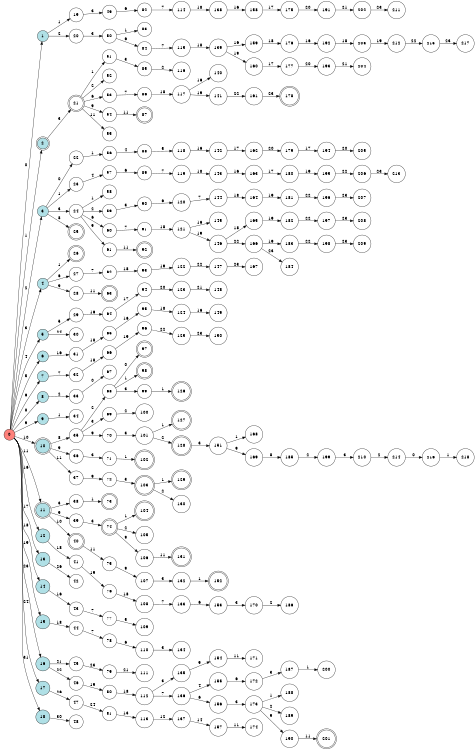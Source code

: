 digraph APTA {
__start0 [label="" shape="none"];

rankdir=LR;
size="8,5";

s0 [style="filled", color="black", fillcolor="#ff817b" shape="circle", label="0"];
s1 [style="filled", color="black", fillcolor="powderblue" shape="circle", label="1"];
s2 [style="rounded,filled", color="black", fillcolor="powderblue" shape="doublecircle", label="2"];
s3 [style="filled", color="black", fillcolor="powderblue" shape="circle", label="3"];
s4 [style="filled", color="black", fillcolor="powderblue" shape="circle", label="4"];
s5 [style="filled", color="black", fillcolor="powderblue" shape="circle", label="5"];
s6 [style="filled", color="black", fillcolor="powderblue" shape="circle", label="6"];
s7 [style="filled", color="black", fillcolor="powderblue" shape="circle", label="7"];
s8 [style="filled", color="black", fillcolor="powderblue" shape="circle", label="8"];
s9 [style="filled", color="black", fillcolor="powderblue" shape="circle", label="9"];
s10 [style="rounded,filled", color="black", fillcolor="powderblue" shape="doublecircle", label="10"];
s11 [style="rounded,filled", color="black", fillcolor="powderblue" shape="doublecircle", label="11"];
s12 [style="filled", color="black", fillcolor="powderblue" shape="circle", label="12"];
s13 [style="filled", color="black", fillcolor="powderblue" shape="circle", label="13"];
s14 [style="filled", color="black", fillcolor="powderblue" shape="circle", label="14"];
s15 [style="filled", color="black", fillcolor="powderblue" shape="circle", label="15"];
s16 [style="filled", color="black", fillcolor="powderblue" shape="circle", label="16"];
s17 [style="filled", color="black", fillcolor="powderblue" shape="circle", label="17"];
s18 [style="filled", color="black", fillcolor="powderblue" shape="circle", label="18"];
s19 [style="filled", color="black", fillcolor="white" shape="circle", label="19"];
s20 [style="filled", color="black", fillcolor="white" shape="circle", label="20"];
s21 [style="rounded,filled", color="black", fillcolor="white" shape="doublecircle", label="21"];
s22 [style="filled", color="black", fillcolor="white" shape="circle", label="22"];
s23 [style="filled", color="black", fillcolor="white" shape="circle", label="23"];
s24 [style="filled", color="black", fillcolor="white" shape="circle", label="24"];
s25 [style="rounded,filled", color="black", fillcolor="white" shape="doublecircle", label="25"];
s26 [style="rounded,filled", color="black", fillcolor="white" shape="doublecircle", label="26"];
s27 [style="filled", color="black", fillcolor="white" shape="circle", label="27"];
s28 [style="filled", color="black", fillcolor="white" shape="circle", label="28"];
s29 [style="filled", color="black", fillcolor="white" shape="circle", label="29"];
s30 [style="filled", color="black", fillcolor="white" shape="circle", label="30"];
s31 [style="filled", color="black", fillcolor="white" shape="circle", label="31"];
s32 [style="filled", color="black", fillcolor="white" shape="circle", label="32"];
s33 [style="filled", color="black", fillcolor="white" shape="circle", label="33"];
s34 [style="filled", color="black", fillcolor="white" shape="circle", label="34"];
s35 [style="filled", color="black", fillcolor="white" shape="circle", label="35"];
s36 [style="filled", color="black", fillcolor="white" shape="circle", label="36"];
s37 [style="filled", color="black", fillcolor="white" shape="circle", label="37"];
s38 [style="filled", color="black", fillcolor="white" shape="circle", label="38"];
s39 [style="filled", color="black", fillcolor="white" shape="circle", label="39"];
s40 [style="rounded,filled", color="black", fillcolor="white" shape="doublecircle", label="40"];
s41 [style="filled", color="black", fillcolor="white" shape="circle", label="41"];
s42 [style="filled", color="black", fillcolor="white" shape="circle", label="42"];
s43 [style="filled", color="black", fillcolor="white" shape="circle", label="43"];
s44 [style="filled", color="black", fillcolor="white" shape="circle", label="44"];
s45 [style="filled", color="black", fillcolor="white" shape="circle", label="45"];
s46 [style="filled", color="black", fillcolor="white" shape="circle", label="46"];
s47 [style="filled", color="black", fillcolor="white" shape="circle", label="47"];
s48 [style="filled", color="black", fillcolor="white" shape="circle", label="48"];
s49 [style="filled", color="black", fillcolor="white" shape="circle", label="49"];
s50 [style="filled", color="black", fillcolor="white" shape="circle", label="50"];
s51 [style="filled", color="black", fillcolor="white" shape="circle", label="51"];
s52 [style="filled", color="black", fillcolor="white" shape="circle", label="52"];
s53 [style="filled", color="black", fillcolor="white" shape="circle", label="53"];
s54 [style="filled", color="black", fillcolor="white" shape="circle", label="54"];
s55 [style="filled", color="black", fillcolor="white" shape="circle", label="55"];
s56 [style="filled", color="black", fillcolor="white" shape="circle", label="56"];
s57 [style="filled", color="black", fillcolor="white" shape="circle", label="57"];
s58 [style="filled", color="black", fillcolor="white" shape="circle", label="58"];
s59 [style="filled", color="black", fillcolor="white" shape="circle", label="59"];
s60 [style="filled", color="black", fillcolor="white" shape="circle", label="60"];
s61 [style="filled", color="black", fillcolor="white" shape="circle", label="61"];
s62 [style="filled", color="black", fillcolor="white" shape="circle", label="62"];
s63 [style="rounded,filled", color="black", fillcolor="white" shape="doublecircle", label="63"];
s64 [style="filled", color="black", fillcolor="white" shape="circle", label="64"];
s65 [style="filled", color="black", fillcolor="white" shape="circle", label="65"];
s66 [style="filled", color="black", fillcolor="white" shape="circle", label="66"];
s67 [style="filled", color="black", fillcolor="white" shape="circle", label="67"];
s68 [style="filled", color="black", fillcolor="white" shape="circle", label="68"];
s69 [style="filled", color="black", fillcolor="white" shape="circle", label="69"];
s70 [style="filled", color="black", fillcolor="white" shape="circle", label="70"];
s71 [style="filled", color="black", fillcolor="white" shape="circle", label="71"];
s72 [style="filled", color="black", fillcolor="white" shape="circle", label="72"];
s73 [style="rounded,filled", color="black", fillcolor="white" shape="doublecircle", label="73"];
s74 [style="rounded,filled", color="black", fillcolor="white" shape="doublecircle", label="74"];
s75 [style="filled", color="black", fillcolor="white" shape="circle", label="75"];
s76 [style="filled", color="black", fillcolor="white" shape="circle", label="76"];
s77 [style="filled", color="black", fillcolor="white" shape="circle", label="77"];
s78 [style="filled", color="black", fillcolor="white" shape="circle", label="78"];
s79 [style="filled", color="black", fillcolor="white" shape="circle", label="79"];
s80 [style="filled", color="black", fillcolor="white" shape="circle", label="80"];
s81 [style="filled", color="black", fillcolor="white" shape="circle", label="81"];
s82 [style="filled", color="black", fillcolor="white" shape="circle", label="82"];
s83 [style="filled", color="black", fillcolor="white" shape="circle", label="83"];
s84 [style="filled", color="black", fillcolor="white" shape="circle", label="84"];
s85 [style="filled", color="black", fillcolor="white" shape="circle", label="85"];
s86 [style="filled", color="black", fillcolor="white" shape="circle", label="86"];
s87 [style="rounded,filled", color="black", fillcolor="white" shape="doublecircle", label="87"];
s88 [style="filled", color="black", fillcolor="white" shape="circle", label="88"];
s89 [style="filled", color="black", fillcolor="white" shape="circle", label="89"];
s90 [style="filled", color="black", fillcolor="white" shape="circle", label="90"];
s91 [style="filled", color="black", fillcolor="white" shape="circle", label="91"];
s92 [style="rounded,filled", color="black", fillcolor="white" shape="doublecircle", label="92"];
s93 [style="filled", color="black", fillcolor="white" shape="circle", label="93"];
s94 [style="filled", color="black", fillcolor="white" shape="circle", label="94"];
s95 [style="filled", color="black", fillcolor="white" shape="circle", label="95"];
s96 [style="filled", color="black", fillcolor="white" shape="circle", label="96"];
s97 [style="rounded,filled", color="black", fillcolor="white" shape="doublecircle", label="97"];
s98 [style="rounded,filled", color="black", fillcolor="white" shape="doublecircle", label="98"];
s99 [style="filled", color="black", fillcolor="white" shape="circle", label="99"];
s100 [style="filled", color="black", fillcolor="white" shape="circle", label="100"];
s101 [style="filled", color="black", fillcolor="white" shape="circle", label="101"];
s102 [style="rounded,filled", color="black", fillcolor="white" shape="doublecircle", label="102"];
s103 [style="rounded,filled", color="black", fillcolor="white" shape="doublecircle", label="103"];
s104 [style="rounded,filled", color="black", fillcolor="white" shape="doublecircle", label="104"];
s105 [style="filled", color="black", fillcolor="white" shape="circle", label="105"];
s106 [style="filled", color="black", fillcolor="white" shape="circle", label="106"];
s107 [style="filled", color="black", fillcolor="white" shape="circle", label="107"];
s108 [style="filled", color="black", fillcolor="white" shape="circle", label="108"];
s109 [style="filled", color="black", fillcolor="white" shape="circle", label="109"];
s110 [style="filled", color="black", fillcolor="white" shape="circle", label="110"];
s111 [style="filled", color="black", fillcolor="white" shape="circle", label="111"];
s112 [style="filled", color="black", fillcolor="white" shape="circle", label="112"];
s113 [style="filled", color="black", fillcolor="white" shape="circle", label="113"];
s114 [style="filled", color="black", fillcolor="white" shape="circle", label="114"];
s115 [style="filled", color="black", fillcolor="white" shape="circle", label="115"];
s116 [style="filled", color="black", fillcolor="white" shape="circle", label="116"];
s117 [style="filled", color="black", fillcolor="white" shape="circle", label="117"];
s118 [style="filled", color="black", fillcolor="white" shape="circle", label="118"];
s119 [style="filled", color="black", fillcolor="white" shape="circle", label="119"];
s120 [style="filled", color="black", fillcolor="white" shape="circle", label="120"];
s121 [style="filled", color="black", fillcolor="white" shape="circle", label="121"];
s122 [style="filled", color="black", fillcolor="white" shape="circle", label="122"];
s123 [style="filled", color="black", fillcolor="white" shape="circle", label="123"];
s124 [style="filled", color="black", fillcolor="white" shape="circle", label="124"];
s125 [style="filled", color="black", fillcolor="white" shape="circle", label="125"];
s126 [style="rounded,filled", color="black", fillcolor="white" shape="doublecircle", label="126"];
s127 [style="rounded,filled", color="black", fillcolor="white" shape="doublecircle", label="127"];
s128 [style="rounded,filled", color="black", fillcolor="white" shape="doublecircle", label="128"];
s129 [style="rounded,filled", color="black", fillcolor="white" shape="doublecircle", label="129"];
s130 [style="filled", color="black", fillcolor="white" shape="circle", label="130"];
s131 [style="rounded,filled", color="black", fillcolor="white" shape="doublecircle", label="131"];
s132 [style="filled", color="black", fillcolor="white" shape="circle", label="132"];
s133 [style="filled", color="black", fillcolor="white" shape="circle", label="133"];
s134 [style="filled", color="black", fillcolor="white" shape="circle", label="134"];
s135 [style="filled", color="black", fillcolor="white" shape="circle", label="135"];
s136 [style="filled", color="black", fillcolor="white" shape="circle", label="136"];
s137 [style="filled", color="black", fillcolor="white" shape="circle", label="137"];
s138 [style="filled", color="black", fillcolor="white" shape="circle", label="138"];
s139 [style="filled", color="black", fillcolor="white" shape="circle", label="139"];
s140 [style="filled", color="black", fillcolor="white" shape="circle", label="140"];
s141 [style="filled", color="black", fillcolor="white" shape="circle", label="141"];
s142 [style="filled", color="black", fillcolor="white" shape="circle", label="142"];
s143 [style="filled", color="black", fillcolor="white" shape="circle", label="143"];
s144 [style="filled", color="black", fillcolor="white" shape="circle", label="144"];
s145 [style="filled", color="black", fillcolor="white" shape="circle", label="145"];
s146 [style="filled", color="black", fillcolor="white" shape="circle", label="146"];
s147 [style="filled", color="black", fillcolor="white" shape="circle", label="147"];
s148 [style="filled", color="black", fillcolor="white" shape="circle", label="148"];
s149 [style="filled", color="black", fillcolor="white" shape="circle", label="149"];
s150 [style="filled", color="black", fillcolor="white" shape="circle", label="150"];
s151 [style="filled", color="black", fillcolor="white" shape="circle", label="151"];
s152 [style="rounded,filled", color="black", fillcolor="white" shape="doublecircle", label="152"];
s153 [style="filled", color="black", fillcolor="white" shape="circle", label="153"];
s154 [style="filled", color="black", fillcolor="white" shape="circle", label="154"];
s155 [style="filled", color="black", fillcolor="white" shape="circle", label="155"];
s156 [style="filled", color="black", fillcolor="white" shape="circle", label="156"];
s157 [style="filled", color="black", fillcolor="white" shape="circle", label="157"];
s158 [style="filled", color="black", fillcolor="white" shape="circle", label="158"];
s159 [style="filled", color="black", fillcolor="white" shape="circle", label="159"];
s160 [style="filled", color="black", fillcolor="white" shape="circle", label="160"];
s161 [style="filled", color="black", fillcolor="white" shape="circle", label="161"];
s162 [style="filled", color="black", fillcolor="white" shape="circle", label="162"];
s163 [style="filled", color="black", fillcolor="white" shape="circle", label="163"];
s164 [style="filled", color="black", fillcolor="white" shape="circle", label="164"];
s165 [style="filled", color="black", fillcolor="white" shape="circle", label="165"];
s166 [style="filled", color="black", fillcolor="white" shape="circle", label="166"];
s167 [style="filled", color="black", fillcolor="white" shape="circle", label="167"];
s168 [style="filled", color="black", fillcolor="white" shape="circle", label="168"];
s169 [style="filled", color="black", fillcolor="white" shape="circle", label="169"];
s170 [style="filled", color="black", fillcolor="white" shape="circle", label="170"];
s171 [style="filled", color="black", fillcolor="white" shape="circle", label="171"];
s172 [style="filled", color="black", fillcolor="white" shape="circle", label="172"];
s173 [style="filled", color="black", fillcolor="white" shape="circle", label="173"];
s174 [style="filled", color="black", fillcolor="white" shape="circle", label="174"];
s175 [style="filled", color="black", fillcolor="white" shape="circle", label="175"];
s176 [style="filled", color="black", fillcolor="white" shape="circle", label="176"];
s177 [style="filled", color="black", fillcolor="white" shape="circle", label="177"];
s178 [style="rounded,filled", color="black", fillcolor="white" shape="doublecircle", label="178"];
s179 [style="filled", color="black", fillcolor="white" shape="circle", label="179"];
s180 [style="filled", color="black", fillcolor="white" shape="circle", label="180"];
s181 [style="filled", color="black", fillcolor="white" shape="circle", label="181"];
s182 [style="filled", color="black", fillcolor="white" shape="circle", label="182"];
s183 [style="filled", color="black", fillcolor="white" shape="circle", label="183"];
s184 [style="filled", color="black", fillcolor="white" shape="circle", label="184"];
s185 [style="filled", color="black", fillcolor="white" shape="circle", label="185"];
s186 [style="filled", color="black", fillcolor="white" shape="circle", label="186"];
s187 [style="filled", color="black", fillcolor="white" shape="circle", label="187"];
s188 [style="filled", color="black", fillcolor="white" shape="circle", label="188"];
s189 [style="filled", color="black", fillcolor="white" shape="circle", label="189"];
s190 [style="filled", color="black", fillcolor="white" shape="circle", label="190"];
s191 [style="filled", color="black", fillcolor="white" shape="circle", label="191"];
s192 [style="filled", color="black", fillcolor="white" shape="circle", label="192"];
s193 [style="filled", color="black", fillcolor="white" shape="circle", label="193"];
s194 [style="filled", color="black", fillcolor="white" shape="circle", label="194"];
s195 [style="filled", color="black", fillcolor="white" shape="circle", label="195"];
s196 [style="filled", color="black", fillcolor="white" shape="circle", label="196"];
s197 [style="filled", color="black", fillcolor="white" shape="circle", label="197"];
s198 [style="filled", color="black", fillcolor="white" shape="circle", label="198"];
s199 [style="filled", color="black", fillcolor="white" shape="circle", label="199"];
s200 [style="filled", color="black", fillcolor="white" shape="circle", label="200"];
s201 [style="rounded,filled", color="black", fillcolor="white" shape="doublecircle", label="201"];
s202 [style="filled", color="black", fillcolor="white" shape="circle", label="202"];
s203 [style="filled", color="black", fillcolor="white" shape="circle", label="203"];
s204 [style="filled", color="black", fillcolor="white" shape="circle", label="204"];
s205 [style="filled", color="black", fillcolor="white" shape="circle", label="205"];
s206 [style="filled", color="black", fillcolor="white" shape="circle", label="206"];
s207 [style="filled", color="black", fillcolor="white" shape="circle", label="207"];
s208 [style="filled", color="black", fillcolor="white" shape="circle", label="208"];
s209 [style="filled", color="black", fillcolor="white" shape="circle", label="209"];
s210 [style="filled", color="black", fillcolor="white" shape="circle", label="210"];
s211 [style="filled", color="black", fillcolor="white" shape="circle", label="211"];
s212 [style="filled", color="black", fillcolor="white" shape="circle", label="212"];
s213 [style="filled", color="black", fillcolor="white" shape="circle", label="213"];
s214 [style="filled", color="black", fillcolor="white" shape="circle", label="214"];
s215 [style="filled", color="black", fillcolor="white" shape="circle", label="215"];
s216 [style="filled", color="black", fillcolor="white" shape="circle", label="216"];
s217 [style="filled", color="black", fillcolor="white" shape="circle", label="217"];
s218 [style="filled", color="black", fillcolor="white" shape="circle", label="218"];
s0 -> s1 [label="0"];
s0 -> s2 [label="1"];
s0 -> s3 [label="2"];
s0 -> s4 [label="3"];
s0 -> s5 [label="4"];
s0 -> s6 [label="5"];
s0 -> s7 [label="6"];
s0 -> s8 [label="8"];
s0 -> s9 [label="9"];
s0 -> s10 [label="10"];
s0 -> s11 [label="11"];
s0 -> s12 [label="16"];
s0 -> s13 [label="17"];
s0 -> s14 [label="18"];
s0 -> s15 [label="19"];
s0 -> s16 [label="23"];
s0 -> s17 [label="24"];
s0 -> s18 [label="31"];
s1 -> s19 [label="1"];
s1 -> s20 [label="2"];
s2 -> s21 [label="3"];
s3 -> s22 [label="0"];
s3 -> s23 [label="1"];
s3 -> s24 [label="3"];
s3 -> s25 [label="8"];
s4 -> s26 [label="1"];
s4 -> s27 [label="6"];
s4 -> s28 [label="9"];
s5 -> s29 [label="5"];
s5 -> s30 [label="24"];
s6 -> s31 [label="16"];
s7 -> s32 [label="7"];
s8 -> s33 [label="2"];
s9 -> s34 [label="1"];
s10 -> s35 [label="8"];
s10 -> s36 [label="9"];
s10 -> s37 [label="11"];
s11 -> s38 [label="3"];
s11 -> s39 [label="9"];
s11 -> s40 [label="10"];
s12 -> s41 [label="18"];
s13 -> s42 [label="26"];
s14 -> s43 [label="16"];
s15 -> s44 [label="18"];
s16 -> s45 [label="21"];
s16 -> s46 [label="22"];
s17 -> s47 [label="26"];
s18 -> s48 [label="30"];
s19 -> s49 [label="3"];
s20 -> s50 [label="3"];
s21 -> s51 [label="1"];
s21 -> s52 [label="2"];
s21 -> s53 [label="6"];
s21 -> s54 [label="9"];
s21 -> s55 [label="11"];
s22 -> s56 [label="1"];
s23 -> s57 [label="4"];
s24 -> s58 [label="1"];
s24 -> s59 [label="2"];
s24 -> s60 [label="6"];
s24 -> s61 [label="9"];
s27 -> s62 [label="7"];
s28 -> s63 [label="11"];
s29 -> s64 [label="16"];
s31 -> s65 [label="18"];
s32 -> s66 [label="18"];
s33 -> s67 [label="0"];
s35 -> s68 [label="2"];
s35 -> s69 [label="3"];
s35 -> s70 [label="9"];
s36 -> s71 [label="3"];
s37 -> s72 [label="9"];
s38 -> s73 [label="1"];
s39 -> s74 [label="3"];
s40 -> s75 [label="11"];
s41 -> s76 [label="19"];
s43 -> s77 [label="7"];
s44 -> s78 [label="7"];
s45 -> s79 [label="23"];
s46 -> s80 [label="19"];
s47 -> s81 [label="24"];
s49 -> s82 [label="6"];
s50 -> s83 [label="1"];
s50 -> s84 [label="6"];
s51 -> s85 [label="3"];
s53 -> s86 [label="7"];
s54 -> s87 [label="11"];
s56 -> s88 [label="4"];
s57 -> s89 [label="6"];
s59 -> s90 [label="3"];
s60 -> s91 [label="7"];
s61 -> s92 [label="11"];
s62 -> s93 [label="18"];
s64 -> s94 [label="17"];
s65 -> s95 [label="16"];
s66 -> s96 [label="19"];
s68 -> s97 [label="0"];
s68 -> s98 [label="1"];
s68 -> s99 [label="3"];
s69 -> s100 [label="2"];
s70 -> s101 [label="3"];
s71 -> s102 [label="1"];
s72 -> s103 [label="3"];
s74 -> s104 [label="1"];
s74 -> s105 [label="2"];
s74 -> s106 [label="9"];
s75 -> s107 [label="9"];
s76 -> s108 [label="18"];
s77 -> s109 [label="5"];
s78 -> s110 [label="6"];
s79 -> s111 [label="21"];
s80 -> s112 [label="18"];
s81 -> s113 [label="13"];
s82 -> s114 [label="7"];
s84 -> s115 [label="7"];
s85 -> s116 [label="2"];
s86 -> s117 [label="18"];
s88 -> s118 [label="5"];
s89 -> s119 [label="7"];
s90 -> s120 [label="6"];
s91 -> s121 [label="18"];
s93 -> s122 [label="19"];
s94 -> s123 [label="20"];
s95 -> s124 [label="18"];
s96 -> s125 [label="22"];
s99 -> s126 [label="1"];
s101 -> s127 [label="1"];
s101 -> s128 [label="2"];
s103 -> s129 [label="1"];
s103 -> s130 [label="2"];
s106 -> s131 [label="11"];
s107 -> s132 [label="3"];
s108 -> s133 [label="7"];
s110 -> s134 [label="3"];
s112 -> s135 [label="3"];
s112 -> s136 [label="7"];
s113 -> s137 [label="12"];
s114 -> s138 [label="18"];
s115 -> s139 [label="18"];
s117 -> s140 [label="16"];
s117 -> s141 [label="19"];
s118 -> s142 [label="16"];
s119 -> s143 [label="18"];
s120 -> s144 [label="7"];
s121 -> s145 [label="16"];
s121 -> s146 [label="19"];
s122 -> s147 [label="22"];
s123 -> s148 [label="21"];
s124 -> s149 [label="16"];
s125 -> s150 [label="23"];
s128 -> s151 [label="3"];
s132 -> s152 [label="1"];
s133 -> s153 [label="6"];
s135 -> s154 [label="9"];
s136 -> s155 [label="4"];
s136 -> s156 [label="6"];
s137 -> s157 [label="14"];
s138 -> s158 [label="16"];
s139 -> s159 [label="16"];
s139 -> s160 [label="19"];
s141 -> s161 [label="22"];
s142 -> s162 [label="17"];
s143 -> s163 [label="16"];
s144 -> s164 [label="18"];
s146 -> s165 [label="18"];
s146 -> s166 [label="22"];
s147 -> s167 [label="23"];
s151 -> s168 [label="1"];
s151 -> s169 [label="9"];
s153 -> s170 [label="3"];
s154 -> s171 [label="11"];
s155 -> s172 [label="6"];
s156 -> s173 [label="3"];
s157 -> s174 [label="11"];
s158 -> s175 [label="17"];
s159 -> s176 [label="18"];
s160 -> s177 [label="17"];
s161 -> s178 [label="23"];
s162 -> s179 [label="20"];
s163 -> s180 [label="17"];
s164 -> s181 [label="19"];
s165 -> s182 [label="19"];
s166 -> s183 [label="19"];
s166 -> s184 [label="23"];
s169 -> s185 [label="8"];
s170 -> s186 [label="2"];
s172 -> s187 [label="3"];
s173 -> s188 [label="1"];
s173 -> s189 [label="2"];
s173 -> s190 [label="9"];
s175 -> s191 [label="20"];
s176 -> s192 [label="16"];
s177 -> s193 [label="20"];
s179 -> s194 [label="17"];
s180 -> s195 [label="19"];
s181 -> s196 [label="22"];
s182 -> s197 [label="22"];
s183 -> s198 [label="22"];
s185 -> s199 [label="2"];
s187 -> s200 [label="1"];
s190 -> s201 [label="11"];
s191 -> s202 [label="21"];
s192 -> s203 [label="18"];
s193 -> s204 [label="21"];
s194 -> s205 [label="20"];
s195 -> s206 [label="22"];
s196 -> s207 [label="23"];
s197 -> s208 [label="23"];
s198 -> s209 [label="23"];
s199 -> s210 [label="3"];
s202 -> s211 [label="23"];
s203 -> s212 [label="19"];
s206 -> s213 [label="23"];
s210 -> s214 [label="2"];
s212 -> s215 [label="22"];
s214 -> s216 [label="0"];
s215 -> s217 [label="23"];
s216 -> s218 [label="1"];

}